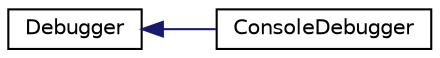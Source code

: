 digraph "Graphical Class Hierarchy"
{
 // LATEX_PDF_SIZE
  edge [fontname="Helvetica",fontsize="10",labelfontname="Helvetica",labelfontsize="10"];
  node [fontname="Helvetica",fontsize="10",shape=record];
  rankdir="LR";
  Node0 [label="Debugger",height=0.2,width=0.4,color="black", fillcolor="white", style="filled",URL="$classDebugger.html",tooltip=" "];
  Node0 -> Node1 [dir="back",color="midnightblue",fontsize="10",style="solid",fontname="Helvetica"];
  Node1 [label="ConsoleDebugger",height=0.2,width=0.4,color="black", fillcolor="white", style="filled",URL="$classConsoleDebugger.html",tooltip=" "];
}
